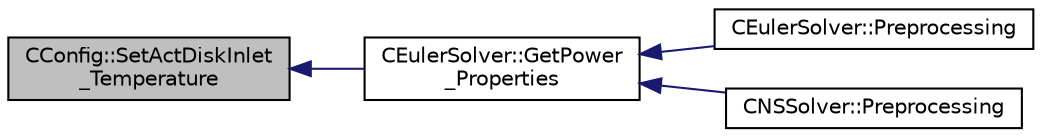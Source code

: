 digraph "CConfig::SetActDiskInlet_Temperature"
{
  edge [fontname="Helvetica",fontsize="10",labelfontname="Helvetica",labelfontsize="10"];
  node [fontname="Helvetica",fontsize="10",shape=record];
  rankdir="LR";
  Node14094 [label="CConfig::SetActDiskInlet\l_Temperature",height=0.2,width=0.4,color="black", fillcolor="grey75", style="filled", fontcolor="black"];
  Node14094 -> Node14095 [dir="back",color="midnightblue",fontsize="10",style="solid",fontname="Helvetica"];
  Node14095 [label="CEulerSolver::GetPower\l_Properties",height=0.2,width=0.4,color="black", fillcolor="white", style="filled",URL="$class_c_euler_solver.html#ad8b538a82e5a7a7e3903ec29954b1d07",tooltip="Compute the Fan face Mach number. "];
  Node14095 -> Node14096 [dir="back",color="midnightblue",fontsize="10",style="solid",fontname="Helvetica"];
  Node14096 [label="CEulerSolver::Preprocessing",height=0.2,width=0.4,color="black", fillcolor="white", style="filled",URL="$class_c_euler_solver.html#a8b89e1bfce33284c2d8f5f00f82f3f3f",tooltip="Compute primitive variables and their gradients. "];
  Node14095 -> Node14097 [dir="back",color="midnightblue",fontsize="10",style="solid",fontname="Helvetica"];
  Node14097 [label="CNSSolver::Preprocessing",height=0.2,width=0.4,color="black", fillcolor="white", style="filled",URL="$class_c_n_s_solver.html#a028c83d18cf8520dff2f9628d8a04e4b",tooltip="Restart residual and compute gradients. "];
}
